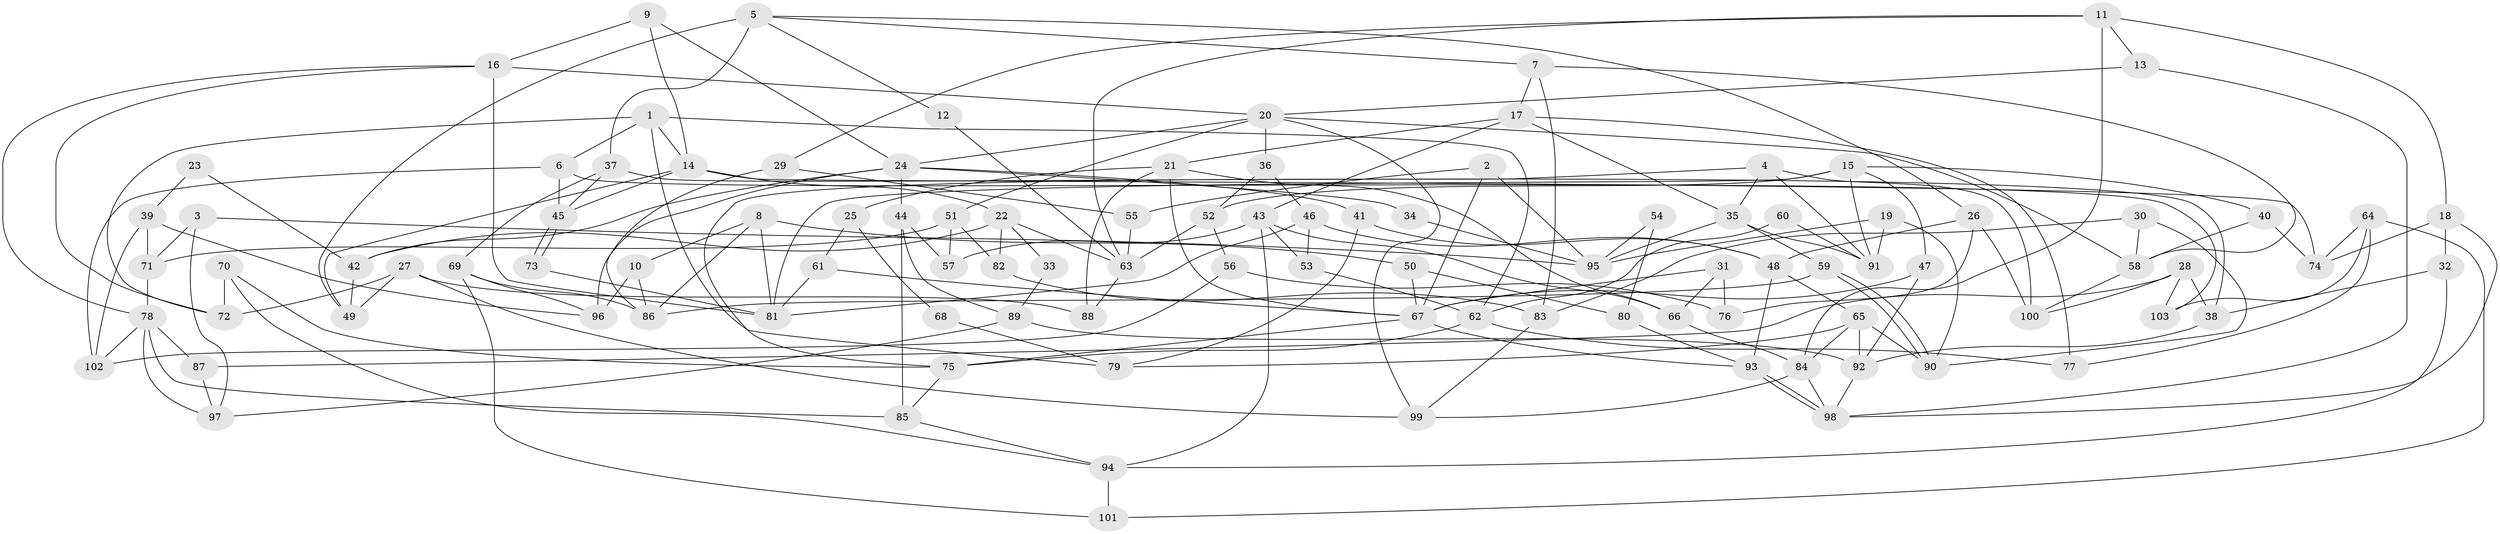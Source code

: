// Generated by graph-tools (version 1.1) at 2025/50/03/09/25 04:50:18]
// undirected, 103 vertices, 206 edges
graph export_dot {
graph [start="1"]
  node [color=gray90,style=filled];
  1;
  2;
  3;
  4;
  5;
  6;
  7;
  8;
  9;
  10;
  11;
  12;
  13;
  14;
  15;
  16;
  17;
  18;
  19;
  20;
  21;
  22;
  23;
  24;
  25;
  26;
  27;
  28;
  29;
  30;
  31;
  32;
  33;
  34;
  35;
  36;
  37;
  38;
  39;
  40;
  41;
  42;
  43;
  44;
  45;
  46;
  47;
  48;
  49;
  50;
  51;
  52;
  53;
  54;
  55;
  56;
  57;
  58;
  59;
  60;
  61;
  62;
  63;
  64;
  65;
  66;
  67;
  68;
  69;
  70;
  71;
  72;
  73;
  74;
  75;
  76;
  77;
  78;
  79;
  80;
  81;
  82;
  83;
  84;
  85;
  86;
  87;
  88;
  89;
  90;
  91;
  92;
  93;
  94;
  95;
  96;
  97;
  98;
  99;
  100;
  101;
  102;
  103;
  1 -- 6;
  1 -- 72;
  1 -- 14;
  1 -- 62;
  1 -- 79;
  2 -- 67;
  2 -- 55;
  2 -- 95;
  3 -- 71;
  3 -- 95;
  3 -- 97;
  4 -- 91;
  4 -- 35;
  4 -- 75;
  4 -- 100;
  5 -- 26;
  5 -- 7;
  5 -- 12;
  5 -- 37;
  5 -- 49;
  6 -- 45;
  6 -- 102;
  6 -- 103;
  7 -- 83;
  7 -- 17;
  7 -- 58;
  8 -- 81;
  8 -- 10;
  8 -- 50;
  8 -- 86;
  9 -- 16;
  9 -- 14;
  9 -- 24;
  10 -- 86;
  10 -- 96;
  11 -- 84;
  11 -- 63;
  11 -- 13;
  11 -- 18;
  11 -- 29;
  12 -- 63;
  13 -- 98;
  13 -- 20;
  14 -- 49;
  14 -- 22;
  14 -- 45;
  14 -- 74;
  15 -- 91;
  15 -- 40;
  15 -- 47;
  15 -- 52;
  15 -- 81;
  16 -- 20;
  16 -- 78;
  16 -- 72;
  16 -- 81;
  17 -- 21;
  17 -- 77;
  17 -- 35;
  17 -- 43;
  18 -- 98;
  18 -- 32;
  18 -- 74;
  19 -- 90;
  19 -- 95;
  19 -- 91;
  20 -- 24;
  20 -- 36;
  20 -- 51;
  20 -- 58;
  20 -- 99;
  21 -- 66;
  21 -- 67;
  21 -- 25;
  21 -- 88;
  22 -- 82;
  22 -- 33;
  22 -- 42;
  22 -- 63;
  23 -- 39;
  23 -- 42;
  24 -- 42;
  24 -- 34;
  24 -- 41;
  24 -- 44;
  24 -- 96;
  25 -- 61;
  25 -- 68;
  26 -- 100;
  26 -- 48;
  26 -- 76;
  27 -- 88;
  27 -- 99;
  27 -- 49;
  27 -- 72;
  28 -- 38;
  28 -- 100;
  28 -- 87;
  28 -- 103;
  29 -- 86;
  29 -- 55;
  30 -- 90;
  30 -- 58;
  30 -- 83;
  31 -- 67;
  31 -- 76;
  31 -- 66;
  32 -- 94;
  32 -- 38;
  33 -- 89;
  34 -- 95;
  35 -- 59;
  35 -- 91;
  35 -- 95;
  36 -- 46;
  36 -- 52;
  37 -- 45;
  37 -- 38;
  37 -- 69;
  38 -- 92;
  39 -- 71;
  39 -- 96;
  39 -- 102;
  40 -- 58;
  40 -- 74;
  41 -- 48;
  41 -- 79;
  42 -- 49;
  43 -- 53;
  43 -- 57;
  43 -- 66;
  43 -- 94;
  44 -- 85;
  44 -- 57;
  44 -- 89;
  45 -- 73;
  45 -- 73;
  46 -- 48;
  46 -- 81;
  46 -- 53;
  47 -- 92;
  47 -- 67;
  48 -- 93;
  48 -- 65;
  50 -- 67;
  50 -- 80;
  51 -- 57;
  51 -- 71;
  51 -- 82;
  52 -- 56;
  52 -- 63;
  53 -- 62;
  54 -- 95;
  54 -- 80;
  55 -- 63;
  56 -- 102;
  56 -- 76;
  58 -- 100;
  59 -- 90;
  59 -- 90;
  59 -- 86;
  60 -- 91;
  60 -- 62;
  61 -- 67;
  61 -- 81;
  62 -- 75;
  62 -- 77;
  63 -- 88;
  64 -- 74;
  64 -- 103;
  64 -- 77;
  64 -- 101;
  65 -- 79;
  65 -- 84;
  65 -- 90;
  65 -- 92;
  66 -- 84;
  67 -- 75;
  67 -- 93;
  68 -- 79;
  69 -- 101;
  69 -- 86;
  69 -- 96;
  70 -- 75;
  70 -- 72;
  70 -- 94;
  71 -- 78;
  73 -- 81;
  75 -- 85;
  78 -- 97;
  78 -- 87;
  78 -- 85;
  78 -- 102;
  80 -- 93;
  82 -- 83;
  83 -- 99;
  84 -- 98;
  84 -- 99;
  85 -- 94;
  87 -- 97;
  89 -- 92;
  89 -- 97;
  92 -- 98;
  93 -- 98;
  93 -- 98;
  94 -- 101;
}
